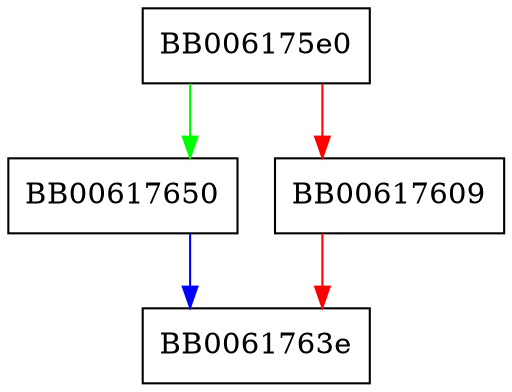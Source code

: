 digraph PEM_write_PKCS8PrivateKey {
  node [shape="box"];
  graph [splines=ortho];
  BB006175e0 -> BB00617650 [color="green"];
  BB006175e0 -> BB00617609 [color="red"];
  BB00617609 -> BB0061763e [color="red"];
  BB00617650 -> BB0061763e [color="blue"];
}